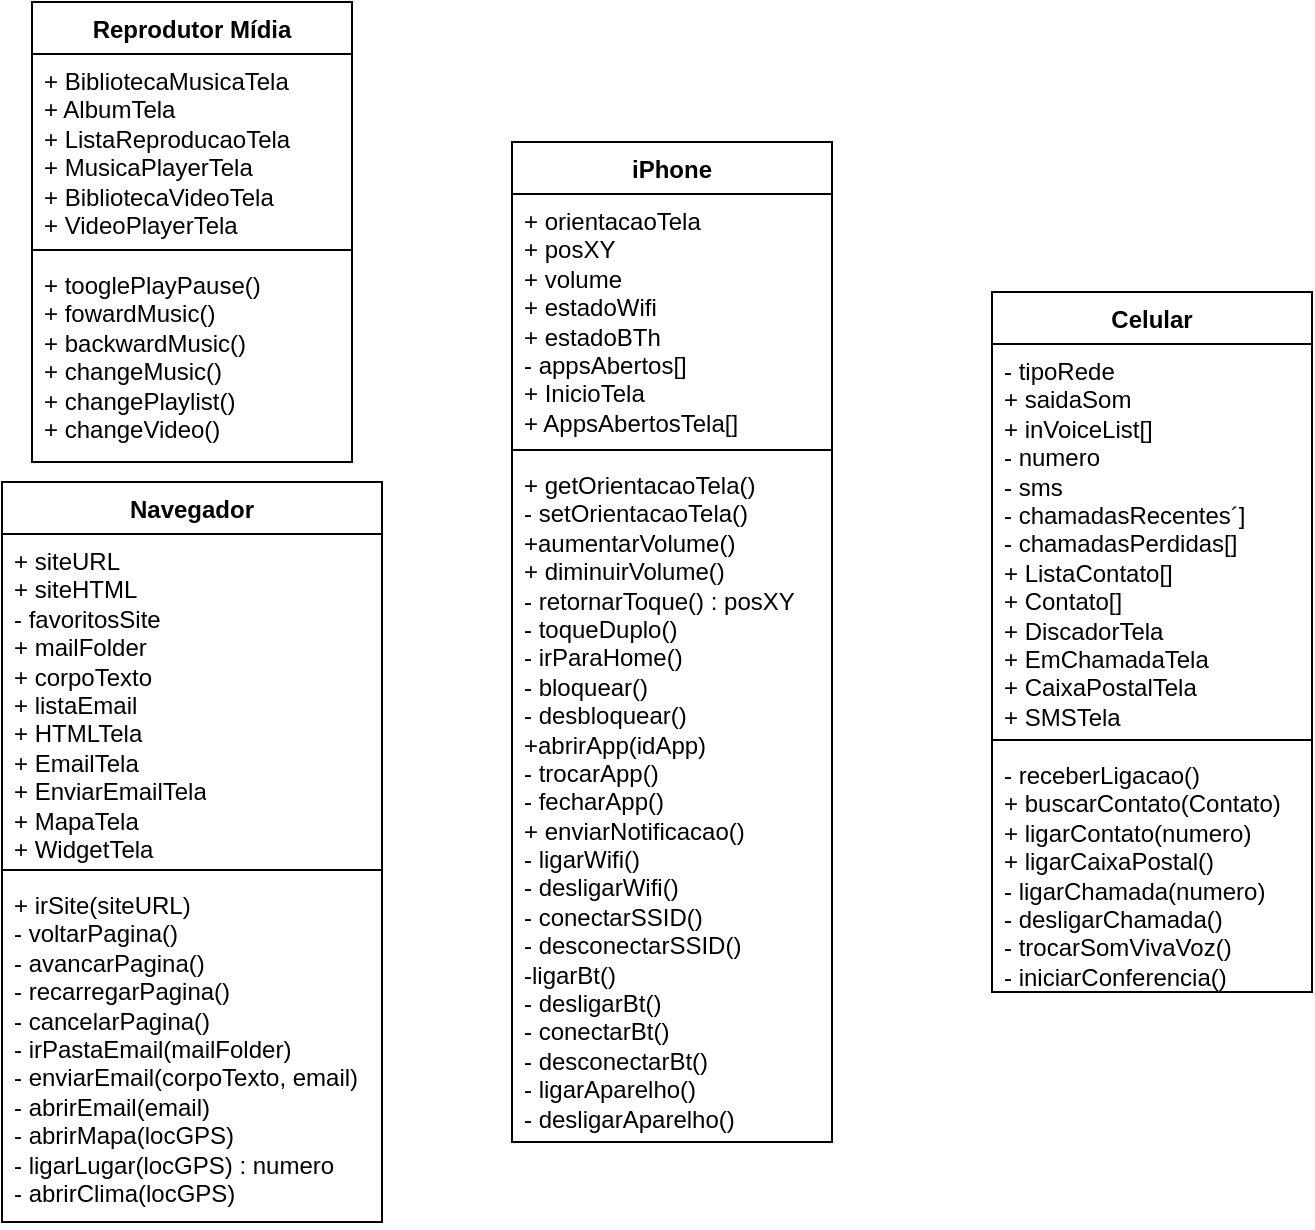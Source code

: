 <mxfile version="21.6.9">
  <diagram id="C5RBs43oDa-KdzZeNtuy" name="Page-1">
    <mxGraphModel dx="1195" dy="688" grid="1" gridSize="10" guides="1" tooltips="1" connect="1" arrows="1" fold="1" page="1" pageScale="1" pageWidth="827" pageHeight="1169" math="0" shadow="0">
      <root>
        <mxCell id="WIyWlLk6GJQsqaUBKTNV-0" />
        <mxCell id="WIyWlLk6GJQsqaUBKTNV-1" parent="WIyWlLk6GJQsqaUBKTNV-0" />
        <mxCell id="NeuPvkHjacjx3SQfrgQ6-4" value="Celular" style="swimlane;fontStyle=1;align=center;verticalAlign=top;childLayout=stackLayout;horizontal=1;startSize=26;horizontalStack=0;resizeParent=1;resizeParentMax=0;resizeLast=0;collapsible=1;marginBottom=0;whiteSpace=wrap;html=1;" vertex="1" parent="WIyWlLk6GJQsqaUBKTNV-1">
          <mxGeometry x="600" y="225" width="160" height="350" as="geometry" />
        </mxCell>
        <mxCell id="NeuPvkHjacjx3SQfrgQ6-5" value="&lt;div&gt;- tipoRede&lt;/div&gt;&lt;div&gt;+ saidaSom&lt;/div&gt;&lt;div&gt;+ inVoiceList[]&lt;/div&gt;&lt;div&gt;- numero&lt;/div&gt;&lt;div&gt;- sms&lt;/div&gt;&lt;div&gt;- chamadasRecentes´]&lt;/div&gt;&lt;div&gt;- chamadasPerdidas[]&lt;br&gt;&lt;/div&gt;&lt;div&gt;+ ListaContato[]&lt;/div&gt;&lt;div&gt;+ Contato[]&lt;/div&gt;&lt;div&gt;+ DiscadorTela&lt;/div&gt;&lt;div&gt;+ EmChamadaTela&lt;/div&gt;&lt;div&gt;+ CaixaPostalTela&lt;/div&gt;&lt;div&gt;+ SMSTela&lt;br&gt;&lt;/div&gt;" style="text;strokeColor=none;fillColor=none;align=left;verticalAlign=top;spacingLeft=4;spacingRight=4;overflow=hidden;rotatable=0;points=[[0,0.5],[1,0.5]];portConstraint=eastwest;whiteSpace=wrap;html=1;" vertex="1" parent="NeuPvkHjacjx3SQfrgQ6-4">
          <mxGeometry y="26" width="160" height="194" as="geometry" />
        </mxCell>
        <mxCell id="NeuPvkHjacjx3SQfrgQ6-6" value="" style="line;strokeWidth=1;fillColor=none;align=left;verticalAlign=middle;spacingTop=-1;spacingLeft=3;spacingRight=3;rotatable=0;labelPosition=right;points=[];portConstraint=eastwest;strokeColor=inherit;" vertex="1" parent="NeuPvkHjacjx3SQfrgQ6-4">
          <mxGeometry y="220" width="160" height="8" as="geometry" />
        </mxCell>
        <mxCell id="NeuPvkHjacjx3SQfrgQ6-7" value="&lt;div&gt;- receberLigacao()&lt;/div&gt;&lt;div&gt;+ buscarContato(Contato)&lt;/div&gt;&lt;div&gt;+ ligarContato(numero)&lt;/div&gt;&lt;div&gt;+ ligarCaixaPostal()&lt;/div&gt;&lt;div&gt;- ligarChamada(numero)&lt;/div&gt;&lt;div&gt;- desligarChamada()&lt;/div&gt;&lt;div&gt;- trocarSomVivaVoz()&lt;/div&gt;&lt;div&gt;- iniciarConferencia()&lt;br&gt;&lt;/div&gt;" style="text;strokeColor=none;fillColor=none;align=left;verticalAlign=top;spacingLeft=4;spacingRight=4;overflow=hidden;rotatable=0;points=[[0,0.5],[1,0.5]];portConstraint=eastwest;whiteSpace=wrap;html=1;" vertex="1" parent="NeuPvkHjacjx3SQfrgQ6-4">
          <mxGeometry y="228" width="160" height="122" as="geometry" />
        </mxCell>
        <mxCell id="NeuPvkHjacjx3SQfrgQ6-8" value="Navegador" style="swimlane;fontStyle=1;align=center;verticalAlign=top;childLayout=stackLayout;horizontal=1;startSize=26;horizontalStack=0;resizeParent=1;resizeParentMax=0;resizeLast=0;collapsible=1;marginBottom=0;whiteSpace=wrap;html=1;" vertex="1" parent="WIyWlLk6GJQsqaUBKTNV-1">
          <mxGeometry x="105" y="320" width="190" height="370" as="geometry" />
        </mxCell>
        <mxCell id="NeuPvkHjacjx3SQfrgQ6-9" value="&lt;div&gt;+ siteURL&lt;/div&gt;&lt;div&gt;+ siteHTML&lt;/div&gt;&lt;div&gt;- favoritosSite&lt;br&gt;&lt;/div&gt;&lt;div&gt;+ mailFolder&lt;/div&gt;&lt;div&gt;+ corpoTexto&lt;/div&gt;&lt;div&gt;+ listaEmail&lt;br&gt;&lt;/div&gt;&lt;div&gt;+ HTMLTela&lt;/div&gt;&lt;div&gt;+ EmailTela&lt;/div&gt;&lt;div&gt;+ EnviarEmailTela&lt;/div&gt;&lt;div&gt;+ MapaTela&lt;/div&gt;&lt;div&gt;+ WidgetTela&lt;br&gt;&lt;/div&gt;" style="text;strokeColor=none;fillColor=none;align=left;verticalAlign=top;spacingLeft=4;spacingRight=4;overflow=hidden;rotatable=0;points=[[0,0.5],[1,0.5]];portConstraint=eastwest;whiteSpace=wrap;html=1;" vertex="1" parent="NeuPvkHjacjx3SQfrgQ6-8">
          <mxGeometry y="26" width="190" height="164" as="geometry" />
        </mxCell>
        <mxCell id="NeuPvkHjacjx3SQfrgQ6-10" value="" style="line;strokeWidth=1;fillColor=none;align=left;verticalAlign=middle;spacingTop=-1;spacingLeft=3;spacingRight=3;rotatable=0;labelPosition=right;points=[];portConstraint=eastwest;strokeColor=inherit;" vertex="1" parent="NeuPvkHjacjx3SQfrgQ6-8">
          <mxGeometry y="190" width="190" height="8" as="geometry" />
        </mxCell>
        <mxCell id="NeuPvkHjacjx3SQfrgQ6-11" value="&lt;div&gt;+ irSite(siteURL)&lt;/div&gt;&lt;div&gt;- voltarPagina()&lt;/div&gt;&lt;div&gt;- avancarPagina()&lt;/div&gt;&lt;div&gt;- recarregarPagina()&lt;/div&gt;&lt;div&gt;- cancelarPagina()&lt;/div&gt;&lt;div&gt;- irPastaEmail(mailFolder)&lt;/div&gt;&lt;div&gt;- enviarEmail(corpoTexto, email)&lt;/div&gt;&lt;div&gt;- abrirEmail(email)&lt;/div&gt;&lt;div&gt;- abrirMapa(locGPS)&lt;/div&gt;&lt;div&gt;- ligarLugar(locGPS) : numero&lt;br&gt;&lt;/div&gt;&lt;div&gt;- abrirClima(locGPS)&lt;br&gt;&lt;/div&gt;" style="text;strokeColor=none;fillColor=none;align=left;verticalAlign=top;spacingLeft=4;spacingRight=4;overflow=hidden;rotatable=0;points=[[0,0.5],[1,0.5]];portConstraint=eastwest;whiteSpace=wrap;html=1;" vertex="1" parent="NeuPvkHjacjx3SQfrgQ6-8">
          <mxGeometry y="198" width="190" height="172" as="geometry" />
        </mxCell>
        <mxCell id="NeuPvkHjacjx3SQfrgQ6-23" value="iPhone" style="swimlane;fontStyle=1;align=center;verticalAlign=top;childLayout=stackLayout;horizontal=1;startSize=26;horizontalStack=0;resizeParent=1;resizeParentMax=0;resizeLast=0;collapsible=1;marginBottom=0;whiteSpace=wrap;html=1;" vertex="1" parent="WIyWlLk6GJQsqaUBKTNV-1">
          <mxGeometry x="360" y="150" width="160" height="500" as="geometry" />
        </mxCell>
        <mxCell id="NeuPvkHjacjx3SQfrgQ6-24" value="&lt;div&gt;+ orientacaoTela&lt;/div&gt;&lt;div&gt;+ posXY&lt;br&gt;&lt;/div&gt;&lt;div&gt;+ volume&lt;/div&gt;&lt;div&gt;+ estadoWifi&lt;/div&gt;&lt;div&gt;+ estadoBTh&lt;br&gt;&lt;/div&gt;&lt;div&gt;- appsAbertos[]&lt;/div&gt;&lt;div&gt;+ InicioTela&lt;/div&gt;&lt;div&gt;+ AppsAbertosTela[]&lt;/div&gt;" style="text;strokeColor=none;fillColor=none;align=left;verticalAlign=top;spacingLeft=4;spacingRight=4;overflow=hidden;rotatable=0;points=[[0,0.5],[1,0.5]];portConstraint=eastwest;whiteSpace=wrap;html=1;" vertex="1" parent="NeuPvkHjacjx3SQfrgQ6-23">
          <mxGeometry y="26" width="160" height="124" as="geometry" />
        </mxCell>
        <mxCell id="NeuPvkHjacjx3SQfrgQ6-25" value="" style="line;strokeWidth=1;fillColor=none;align=left;verticalAlign=middle;spacingTop=-1;spacingLeft=3;spacingRight=3;rotatable=0;labelPosition=right;points=[];portConstraint=eastwest;strokeColor=inherit;" vertex="1" parent="NeuPvkHjacjx3SQfrgQ6-23">
          <mxGeometry y="150" width="160" height="8" as="geometry" />
        </mxCell>
        <mxCell id="NeuPvkHjacjx3SQfrgQ6-26" value="&lt;div&gt;+ getOrientacaoTela()&lt;/div&gt;&lt;div&gt;- setOrientacaoTela()&lt;br&gt;&lt;/div&gt;&lt;div&gt;+aumentarVolume()&lt;/div&gt;&lt;div&gt;+ diminuirVolume()&lt;/div&gt;&lt;div&gt;- retornarToque() : posXY&lt;/div&gt;&lt;div&gt;- toqueDuplo()&lt;br&gt;&lt;/div&gt;&lt;div&gt;- irParaHome()&lt;/div&gt;&lt;div&gt;- bloquear()&lt;/div&gt;&lt;div&gt;- desbloquear()&lt;/div&gt;&lt;div&gt;+abrirApp(idApp)&lt;/div&gt;&lt;div&gt;- trocarApp()&lt;/div&gt;&lt;div&gt;- fecharApp()&lt;/div&gt;&lt;div&gt;+ enviarNotificacao()&lt;/div&gt;&lt;div&gt;- ligarWifi()&lt;/div&gt;&lt;div&gt;- desligarWifi()&lt;/div&gt;&lt;div&gt;- conectarSSID()&lt;/div&gt;&lt;div&gt;- desconectarSSID()&lt;br&gt;&lt;/div&gt;&lt;div&gt;-ligarBt()&lt;/div&gt;&lt;div&gt;- desligarBt()&lt;/div&gt;&lt;div&gt;- conectarBt()&lt;/div&gt;&lt;div&gt;- desconectarBt()&lt;br&gt;&lt;/div&gt;&lt;div&gt;- ligarAparelho()&lt;/div&gt;&lt;div&gt;- desligarAparelho()&lt;br&gt;&lt;/div&gt;" style="text;strokeColor=none;fillColor=none;align=left;verticalAlign=top;spacingLeft=4;spacingRight=4;overflow=hidden;rotatable=0;points=[[0,0.5],[1,0.5]];portConstraint=eastwest;whiteSpace=wrap;html=1;" vertex="1" parent="NeuPvkHjacjx3SQfrgQ6-23">
          <mxGeometry y="158" width="160" height="342" as="geometry" />
        </mxCell>
        <mxCell id="NeuPvkHjacjx3SQfrgQ6-27" value="Reprodutor Mídia" style="swimlane;fontStyle=1;align=center;verticalAlign=top;childLayout=stackLayout;horizontal=1;startSize=26;horizontalStack=0;resizeParent=1;resizeParentMax=0;resizeLast=0;collapsible=1;marginBottom=0;whiteSpace=wrap;html=1;" vertex="1" parent="WIyWlLk6GJQsqaUBKTNV-1">
          <mxGeometry x="120" y="80" width="160" height="230" as="geometry" />
        </mxCell>
        <mxCell id="NeuPvkHjacjx3SQfrgQ6-28" value="&lt;div&gt;+ BibliotecaMusicaTela&lt;br&gt;&lt;/div&gt;&lt;div&gt;+ AlbumTela&lt;/div&gt;&lt;div&gt;+ ListaReproducaoTela&lt;/div&gt;&lt;div&gt;+ MusicaPlayerTela&lt;/div&gt;&lt;div&gt;+ BibliotecaVideoTela&lt;/div&gt;&lt;div&gt;+ VideoPlayerTela&lt;/div&gt;" style="text;strokeColor=none;fillColor=none;align=left;verticalAlign=top;spacingLeft=4;spacingRight=4;overflow=hidden;rotatable=0;points=[[0,0.5],[1,0.5]];portConstraint=eastwest;whiteSpace=wrap;html=1;" vertex="1" parent="NeuPvkHjacjx3SQfrgQ6-27">
          <mxGeometry y="26" width="160" height="94" as="geometry" />
        </mxCell>
        <mxCell id="NeuPvkHjacjx3SQfrgQ6-29" value="" style="line;strokeWidth=1;fillColor=none;align=left;verticalAlign=middle;spacingTop=-1;spacingLeft=3;spacingRight=3;rotatable=0;labelPosition=right;points=[];portConstraint=eastwest;strokeColor=inherit;" vertex="1" parent="NeuPvkHjacjx3SQfrgQ6-27">
          <mxGeometry y="120" width="160" height="8" as="geometry" />
        </mxCell>
        <mxCell id="NeuPvkHjacjx3SQfrgQ6-30" value="&lt;div&gt;+ tooglePlayPause()&lt;/div&gt;&lt;div&gt;+ fowardMusic()&lt;/div&gt;&lt;div&gt;+ backwardMusic()&lt;/div&gt;&lt;div&gt;+ changeMusic()&lt;/div&gt;&lt;div&gt;+ changePlaylist()&lt;/div&gt;&lt;div&gt;+ changeVideo()&lt;/div&gt;" style="text;strokeColor=none;fillColor=none;align=left;verticalAlign=top;spacingLeft=4;spacingRight=4;overflow=hidden;rotatable=0;points=[[0,0.5],[1,0.5]];portConstraint=eastwest;whiteSpace=wrap;html=1;" vertex="1" parent="NeuPvkHjacjx3SQfrgQ6-27">
          <mxGeometry y="128" width="160" height="102" as="geometry" />
        </mxCell>
      </root>
    </mxGraphModel>
  </diagram>
</mxfile>

